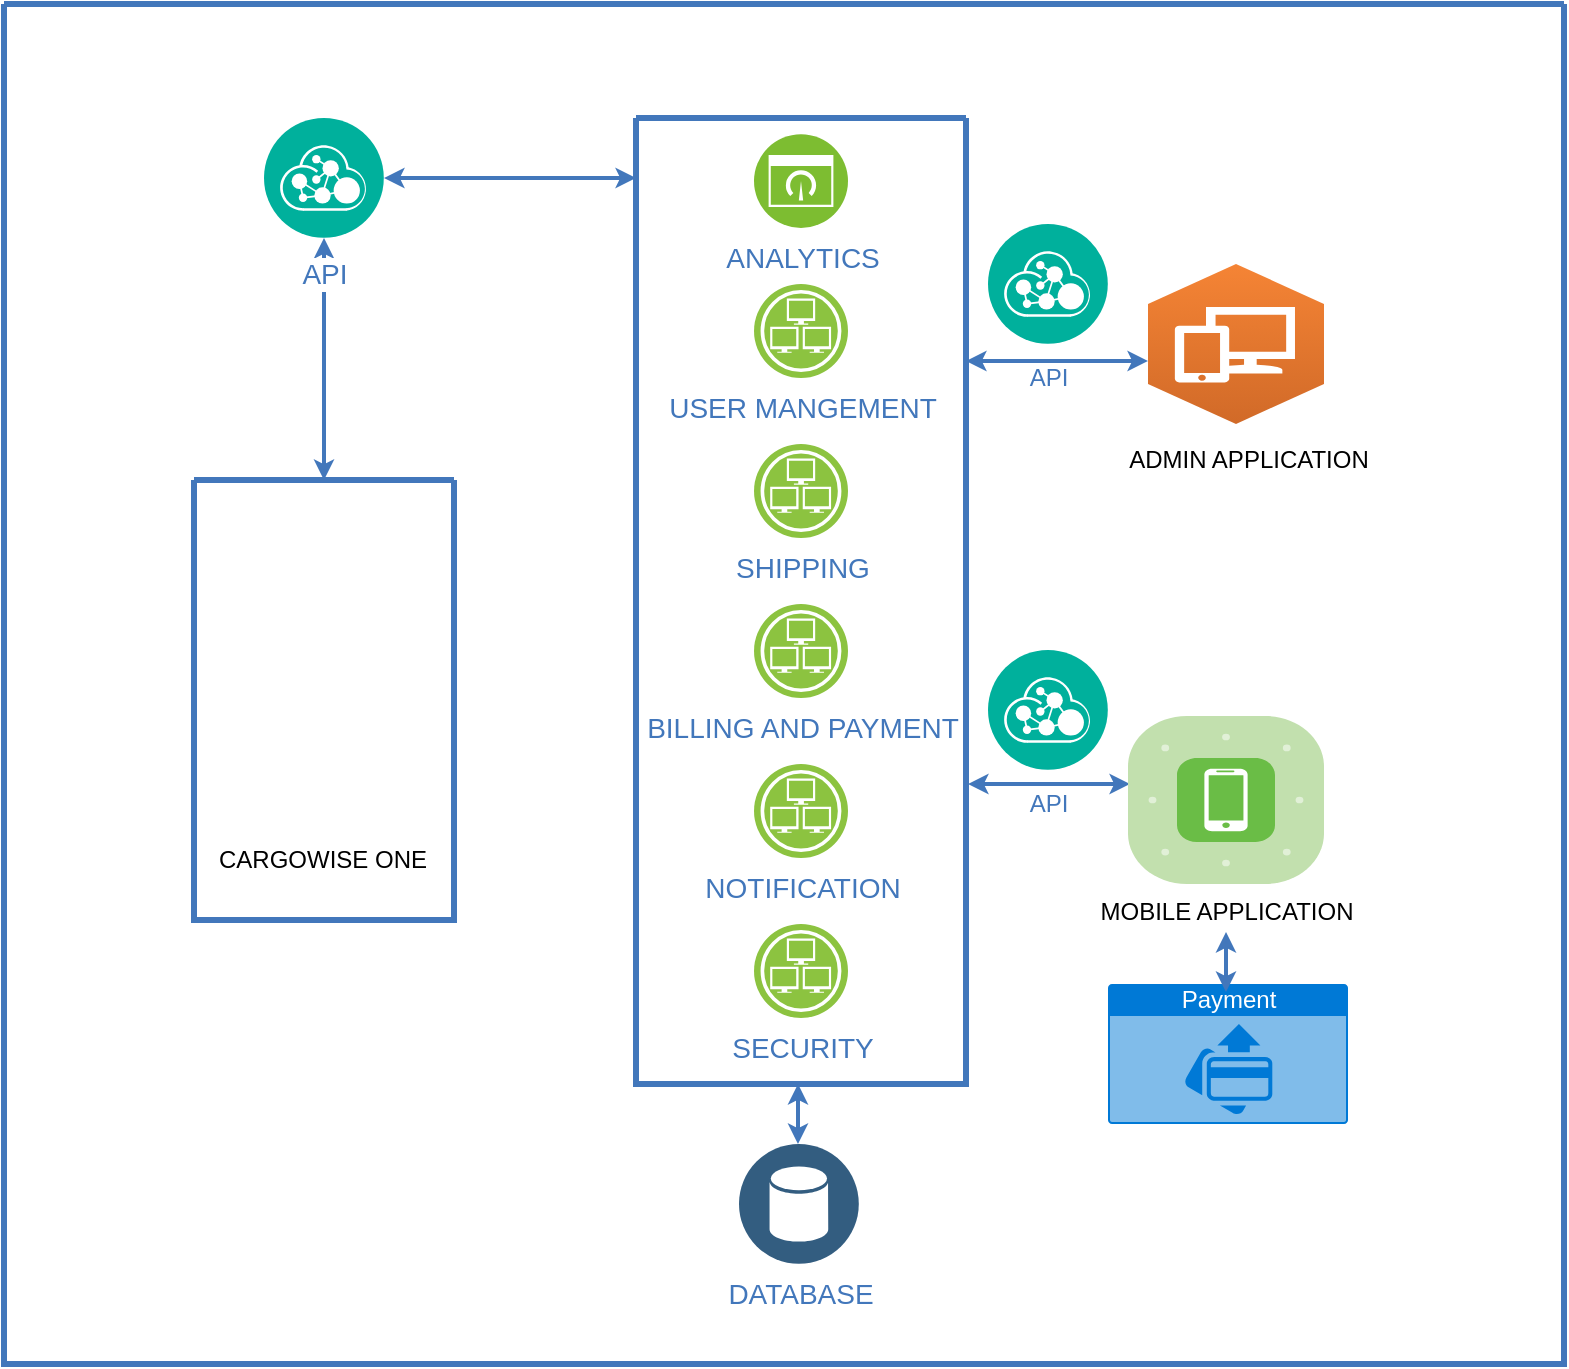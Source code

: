 <mxfile version="14.6.6" type="github">
  <diagram id="0d7cefc2-ccd6-e077-73ed-a8e48b0cddf6" name="Page-1">
    <mxGraphModel dx="868" dy="1309" grid="1" gridSize="10" guides="1" tooltips="1" connect="1" arrows="1" fold="1" page="1" pageScale="1" pageWidth="1169" pageHeight="827" background="#ffffff" math="0" shadow="0">
      <root>
        <mxCell id="0" />
        <mxCell id="1" parent="0" />
        <mxCell id="2" value="" style="swimlane;shadow=0;strokeColor=#4277BB;fillColor=#ffffff;fontColor=#4277BB;align=right;startSize=0;collapsible=0;strokeWidth=3;" parent="1" vertex="1">
          <mxGeometry x="140" y="-60" width="780" height="680" as="geometry" />
        </mxCell>
        <mxCell id="103" style="edgeStyle=elbowEdgeStyle;rounded=0;elbow=vertical;html=1;labelBackgroundColor=#ffffff;startArrow=classic;startFill=1;startSize=4;endArrow=classic;endFill=1;endSize=4;jettySize=auto;orthogonalLoop=1;strokeColor=#4277BB;strokeWidth=2;fontSize=14;fontColor=#4277BB;" parent="2" source="76" target="77" edge="1">
          <mxGeometry relative="1" as="geometry" />
        </mxCell>
        <mxCell id="106" style="edgeStyle=elbowEdgeStyle;rounded=0;elbow=vertical;html=1;entryX=0;entryY=0.522;entryPerimeter=0;labelBackgroundColor=#ffffff;startArrow=classic;startFill=1;startSize=4;endArrow=classic;endFill=1;endSize=4;jettySize=auto;orthogonalLoop=1;strokeColor=#4277BB;strokeWidth=2;fontSize=14;fontColor=#4277BB;" parent="2" source="77" edge="1">
          <mxGeometry relative="1" as="geometry">
            <mxPoint x="572" y="178.626" as="targetPoint" />
          </mxGeometry>
        </mxCell>
        <mxCell id="104" style="edgeStyle=elbowEdgeStyle;rounded=0;elbow=vertical;html=1;labelBackgroundColor=#ffffff;startArrow=classic;startFill=1;startSize=4;endArrow=classic;endFill=1;endSize=4;jettySize=auto;orthogonalLoop=1;strokeColor=#4277BB;strokeWidth=2;fontSize=14;fontColor=#4277BB;" parent="2" source="76" target="28" edge="1">
          <mxGeometry relative="1" as="geometry">
            <mxPoint x="143" y="200" as="targetPoint" />
          </mxGeometry>
        </mxCell>
        <mxCell id="76" value="API" style="aspect=fixed;perimeter=ellipsePerimeter;html=1;align=center;shadow=0;dashed=0;image;image=img/lib/ibm/management/api_management.svg;rounded=1;labelBackgroundColor=#ffffff;strokeColor=#666666;strokeWidth=3;fillColor=#C2952D;gradientColor=none;fontSize=14;fontColor=#4277BB;spacingTop=3;" parent="2" vertex="1">
          <mxGeometry x="130" y="57" width="60" height="60" as="geometry" />
        </mxCell>
        <mxCell id="28" value="" style="swimlane;shadow=0;strokeColor=#4277BB;fillColor=#ffffff;fontColor=#4277BB;align=right;startSize=0;collapsible=0;strokeWidth=3;" parent="2" vertex="1">
          <mxGeometry x="95" y="238" width="130" height="220" as="geometry" />
        </mxCell>
        <mxCell id="hydegSDBryi1ryYRiz3O-109" value="CARGOWISE ONE" style="shape=image;html=1;verticalAlign=top;verticalLabelPosition=bottom;labelBackgroundColor=#ffffff;imageAspect=0;aspect=fixed;image=https://cdn4.iconfinder.com/data/icons/success-filloutline/64/transport-shipping_and_delivery-delivery_truck-cargo-shipping-128.png" vertex="1" parent="28">
          <mxGeometry y="48" width="128" height="128" as="geometry" />
        </mxCell>
        <mxCell id="77" value="" style="swimlane;shadow=0;strokeColor=#4277BB;fillColor=#ffffff;fontColor=#4277BB;align=right;startSize=0;collapsible=0;strokeWidth=3;" parent="2" vertex="1">
          <mxGeometry x="316" y="57" width="165" height="483" as="geometry" />
        </mxCell>
        <mxCell id="85" value="USER MANGEMENT" style="aspect=fixed;perimeter=ellipsePerimeter;html=1;align=center;shadow=0;dashed=0;image;image=img/lib/ibm/infrastructure/infrastructure_services.svg;rounded=1;labelBackgroundColor=#ffffff;strokeColor=#666666;strokeWidth=3;fillColor=#C2952D;gradientColor=none;fontSize=14;fontColor=#4277BB;" parent="77" vertex="1">
          <mxGeometry x="59" y="83" width="47" height="47" as="geometry" />
        </mxCell>
        <mxCell id="86" value="ANALYTICS" style="aspect=fixed;perimeter=ellipsePerimeter;html=1;align=center;shadow=0;dashed=0;image;image=img/lib/ibm/infrastructure/dashboard.svg;rounded=1;labelBackgroundColor=#ffffff;strokeColor=#666666;strokeWidth=3;fillColor=#C2952D;gradientColor=none;fontSize=14;fontColor=#4277BB;" parent="77" vertex="1">
          <mxGeometry x="59" y="8" width="47" height="47" as="geometry" />
        </mxCell>
        <mxCell id="hydegSDBryi1ryYRiz3O-136" value="SHIPPING" style="aspect=fixed;perimeter=ellipsePerimeter;html=1;align=center;shadow=0;dashed=0;image;image=img/lib/ibm/infrastructure/infrastructure_services.svg;rounded=1;labelBackgroundColor=#ffffff;strokeColor=#666666;strokeWidth=3;fillColor=#C2952D;gradientColor=none;fontSize=14;fontColor=#4277BB;" vertex="1" parent="77">
          <mxGeometry x="59" y="163" width="47" height="47" as="geometry" />
        </mxCell>
        <mxCell id="hydegSDBryi1ryYRiz3O-137" value="BILLING AND PAYMENT" style="aspect=fixed;perimeter=ellipsePerimeter;html=1;align=center;shadow=0;dashed=0;image;image=img/lib/ibm/infrastructure/infrastructure_services.svg;rounded=1;labelBackgroundColor=#ffffff;strokeColor=#666666;strokeWidth=3;fillColor=#C2952D;gradientColor=none;fontSize=14;fontColor=#4277BB;" vertex="1" parent="77">
          <mxGeometry x="59" y="243" width="47" height="47" as="geometry" />
        </mxCell>
        <mxCell id="hydegSDBryi1ryYRiz3O-138" value="NOTIFICATION" style="aspect=fixed;perimeter=ellipsePerimeter;html=1;align=center;shadow=0;dashed=0;image;image=img/lib/ibm/infrastructure/infrastructure_services.svg;rounded=1;labelBackgroundColor=#ffffff;strokeColor=#666666;strokeWidth=3;fillColor=#C2952D;gradientColor=none;fontSize=14;fontColor=#4277BB;" vertex="1" parent="77">
          <mxGeometry x="59" y="323" width="47" height="47" as="geometry" />
        </mxCell>
        <mxCell id="hydegSDBryi1ryYRiz3O-139" value="SECURITY" style="aspect=fixed;perimeter=ellipsePerimeter;html=1;align=center;shadow=0;dashed=0;image;image=img/lib/ibm/infrastructure/infrastructure_services.svg;rounded=1;labelBackgroundColor=#ffffff;strokeColor=#666666;strokeWidth=3;fillColor=#C2952D;gradientColor=none;fontSize=14;fontColor=#4277BB;" vertex="1" parent="77">
          <mxGeometry x="59" y="403" width="47" height="47" as="geometry" />
        </mxCell>
        <mxCell id="hydegSDBryi1ryYRiz3O-111" value="DATABASE" style="aspect=fixed;perimeter=ellipsePerimeter;html=1;align=center;shadow=0;dashed=0;image;image=img/lib/ibm/data/data_services.svg;rounded=1;labelBackgroundColor=#ffffff;strokeColor=#666666;strokeWidth=3;fillColor=#C2952D;gradientColor=none;fontSize=14;fontColor=#4277BB;" vertex="1" parent="2">
          <mxGeometry x="367.5" y="570" width="60" height="60" as="geometry" />
        </mxCell>
        <mxCell id="hydegSDBryi1ryYRiz3O-113" style="edgeStyle=elbowEdgeStyle;rounded=0;elbow=vertical;html=1;entryX=0;entryY=0.522;entryPerimeter=0;labelBackgroundColor=#ffffff;startArrow=classic;startFill=1;startSize=4;endArrow=classic;endFill=1;endSize=4;jettySize=auto;orthogonalLoop=1;strokeColor=#4277BB;strokeWidth=2;fontSize=14;fontColor=#4277BB;" edge="1" parent="2">
          <mxGeometry relative="1" as="geometry">
            <mxPoint x="482" y="390" as="sourcePoint" />
            <mxPoint x="563" y="389.996" as="targetPoint" />
          </mxGeometry>
        </mxCell>
        <mxCell id="hydegSDBryi1ryYRiz3O-123" value="MOBILE APPLICATION" style="verticalLabelPosition=bottom;html=1;fillColor=#6ABD46;strokeColor=#ffffff;verticalAlign=top;align=center;points=[[0.085,0.085,0],[0.915,0.085,0],[0.915,0.915,0],[0.085,0.915,0],[0.25,0,0],[0.5,0,0],[0.75,0,0],[1,0.25,0],[1,0.5,0],[1,0.75,0],[0.75,1,0],[0.5,1,0],[0.25,1,0],[0,0.75,0],[0,0.5,0],[0,0.25,0]];pointerEvents=1;shape=mxgraph.cisco_safe.compositeIcon;bgIcon=mxgraph.cisco_safe.architecture.generic_appliance;resIcon=mxgraph.cisco_safe.architecture.mobile;" vertex="1" parent="2">
          <mxGeometry x="562" y="356" width="98" height="84" as="geometry" />
        </mxCell>
        <mxCell id="hydegSDBryi1ryYRiz3O-128" value="API" style="aspect=fixed;perimeter=ellipsePerimeter;html=1;align=center;shadow=0;dashed=0;fontColor=#4277BB;labelBackgroundColor=#ffffff;fontSize=12;spacingTop=3;image;image=img/lib/ibm/management/api_management.svg;" vertex="1" parent="2">
          <mxGeometry x="492" y="110" width="60" height="60" as="geometry" />
        </mxCell>
        <mxCell id="hydegSDBryi1ryYRiz3O-129" value="API" style="aspect=fixed;perimeter=ellipsePerimeter;html=1;align=center;shadow=0;dashed=0;fontColor=#4277BB;labelBackgroundColor=#ffffff;fontSize=12;spacingTop=3;image;image=img/lib/ibm/management/api_management.svg;" vertex="1" parent="2">
          <mxGeometry x="492" y="323" width="60" height="60" as="geometry" />
        </mxCell>
        <mxCell id="hydegSDBryi1ryYRiz3O-132" style="edgeStyle=elbowEdgeStyle;rounded=0;elbow=vertical;html=1;labelBackgroundColor=#ffffff;startArrow=classic;startFill=1;startSize=4;endArrow=classic;endFill=1;endSize=4;jettySize=auto;orthogonalLoop=1;strokeColor=#4277BB;strokeWidth=2;fontSize=14;fontColor=#4277BB;" edge="1" parent="2">
          <mxGeometry relative="1" as="geometry">
            <mxPoint x="397" y="570" as="targetPoint" />
            <mxPoint x="397" y="540" as="sourcePoint" />
          </mxGeometry>
        </mxCell>
        <mxCell id="hydegSDBryi1ryYRiz3O-140" value="Payment" style="html=1;strokeColor=none;fillColor=#0079D6;labelPosition=center;verticalLabelPosition=middle;verticalAlign=top;align=center;fontSize=12;outlineConnect=0;spacingTop=-6;fontColor=#FFFFFF;shape=mxgraph.sitemap.payment;" vertex="1" parent="2">
          <mxGeometry x="552" y="490" width="120" height="70" as="geometry" />
        </mxCell>
        <mxCell id="hydegSDBryi1ryYRiz3O-142" style="edgeStyle=elbowEdgeStyle;rounded=0;elbow=vertical;html=1;labelBackgroundColor=#ffffff;startArrow=classic;startFill=1;startSize=4;endArrow=classic;endFill=1;endSize=4;jettySize=auto;orthogonalLoop=1;strokeColor=#4277BB;strokeWidth=2;fontSize=14;fontColor=#4277BB;" edge="1" parent="2">
          <mxGeometry relative="1" as="geometry">
            <mxPoint x="611" y="494" as="targetPoint" />
            <mxPoint x="611" y="464" as="sourcePoint" />
            <Array as="points">
              <mxPoint x="776" y="474" />
            </Array>
          </mxGeometry>
        </mxCell>
        <mxCell id="hydegSDBryi1ryYRiz3O-125" value="" style="outlineConnect=0;dashed=0;verticalLabelPosition=bottom;verticalAlign=top;align=center;html=1;shape=mxgraph.aws3.workspaces;fillColor=#D16A28;gradientColor=#F58435;gradientDirection=north;" vertex="1" parent="2">
          <mxGeometry x="572" y="130" width="88" height="80" as="geometry" />
        </mxCell>
        <mxCell id="hydegSDBryi1ryYRiz3O-115" value="ADMIN APPLICATION" style="text;html=1;align=center;verticalAlign=middle;resizable=0;points=[];autosize=1;strokeColor=none;" vertex="1" parent="2">
          <mxGeometry x="552" y="218" width="140" height="20" as="geometry" />
        </mxCell>
      </root>
    </mxGraphModel>
  </diagram>
</mxfile>
